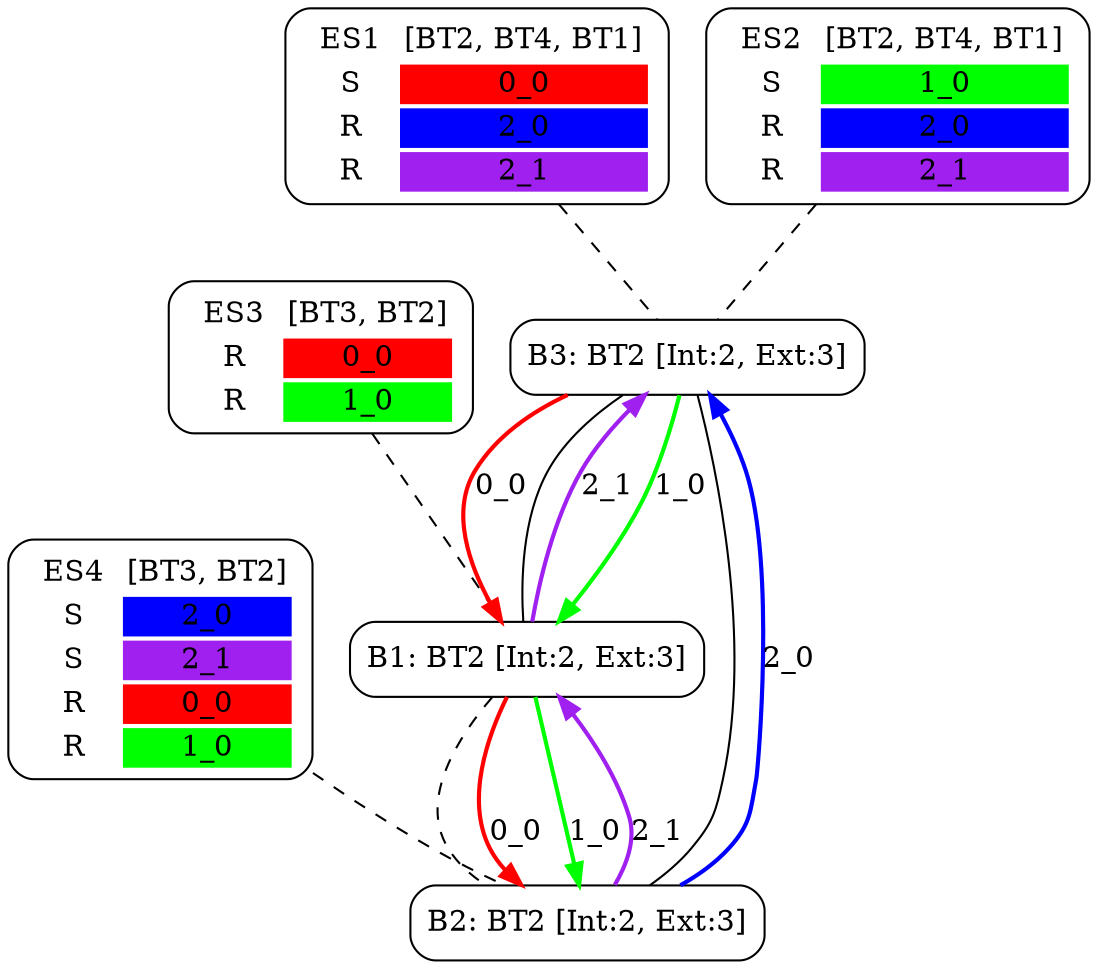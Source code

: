 digraph network {
  ES1 [ label=<<TABLE  BORDER="0"><TR> <TD ALIGN="CENTER" BORDER="0"> ES1 </TD> <TD>[BT2, BT4, BT1]</TD> </TR><TR><TD>S</TD><TD BGCOLOR="red">0_0</TD></TR>
<TR><TD>R</TD><TD BGCOLOR="blue">2_0</TD></TR>
<TR><TD>R</TD><TD BGCOLOR="purple">2_1</TD></TR>
</TABLE>> shape="box" style="rounded" ];
  ES2 [ label=<<TABLE  BORDER="0"><TR> <TD ALIGN="CENTER" BORDER="0"> ES2 </TD> <TD>[BT2, BT4, BT1]</TD> </TR><TR><TD>S</TD><TD BGCOLOR="green">1_0</TD></TR>
<TR><TD>R</TD><TD BGCOLOR="blue">2_0</TD></TR>
<TR><TD>R</TD><TD BGCOLOR="purple">2_1</TD></TR>
</TABLE>> shape="box" style="rounded" ];
  ES3 [ label=<<TABLE  BORDER="0"><TR> <TD ALIGN="CENTER" BORDER="0"> ES3 </TD> <TD>[BT3, BT2]</TD> </TR><TR><TD>R</TD><TD BGCOLOR="red">0_0</TD></TR>
<TR><TD>R</TD><TD BGCOLOR="green">1_0</TD></TR>
</TABLE>> shape="box" style="rounded" ];
  ES4 [ label=<<TABLE  BORDER="0"><TR> <TD ALIGN="CENTER" BORDER="0"> ES4 </TD> <TD>[BT3, BT2]</TD> </TR><TR><TD>S</TD><TD BGCOLOR="blue">2_0</TD></TR>
<TR><TD>S</TD><TD BGCOLOR="purple">2_1</TD></TR>
<TR><TD>R</TD><TD BGCOLOR="red">0_0</TD></TR>
<TR><TD>R</TD><TD BGCOLOR="green">1_0</TD></TR>
</TABLE>> shape="box" style="rounded" ];
  B1 [ label="B1: BT2 [Int:2, Ext:3]" shape="box" style="rounded" ];
  B2 [ label="B2: BT2 [Int:2, Ext:3]" shape="box" style="rounded" ];
  B3 [ label="B3: BT2 [Int:2, Ext:3]" shape="box" style="rounded" ];
  ES1 -> B3 [ style="dashed" arrowhead="none" ];
  ES2 -> B3 [ style="dashed" arrowhead="none" ];
  ES3 -> B1 [ style="dashed" arrowhead="none" ];
  ES4 -> B2 [ style="dashed" arrowhead="none" ];
  B1 -> B2 [ style="dashed" arrowhead="none" ];
  B1 -> B3 [ arrowhead="none" ];
  B2 -> B3 [ arrowhead="none" ];
  B3 -> B1 [ label="0_0" color="red" style="bold" ];
  B1 -> B2 [ label="0_0" color="red" style="bold" ];
  B3 -> B1 [ label="1_0" color="green" style="bold" ];
  B1 -> B2 [ label="1_0" color="green" style="bold" ];
  B2 -> B3 [ label="2_0" color="blue" style="bold" ];
  B2 -> B1 [ label="2_1" color="purple" style="bold" ];
  B1 -> B3 [ label="2_1" color="purple" style="bold" ];
}
